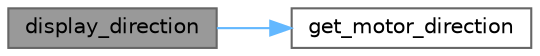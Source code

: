 digraph "display_direction"
{
 // LATEX_PDF_SIZE
  bgcolor="transparent";
  edge [fontname=Helvetica,fontsize=10,labelfontname=Helvetica,labelfontsize=10];
  node [fontname=Helvetica,fontsize=10,shape=box,height=0.2,width=0.4];
  rankdir="LR";
  Node1 [id="Node000001",label="display_direction",height=0.2,width=0.4,color="gray40", fillcolor="grey60", style="filled", fontcolor="black",tooltip="Task that displays the direction in a heartbeat manner."];
  Node1 -> Node2 [id="edge1_Node000001_Node000002",color="steelblue1",style="solid",tooltip=" "];
  Node2 [id="Node000002",label="get_motor_direction",height=0.2,width=0.4,color="grey40", fillcolor="white", style="filled",URL="$motor_8c.html#aaafe24b4c683ca8caa8cfd810ccdfac1",tooltip="Get the motor direction."];
}
